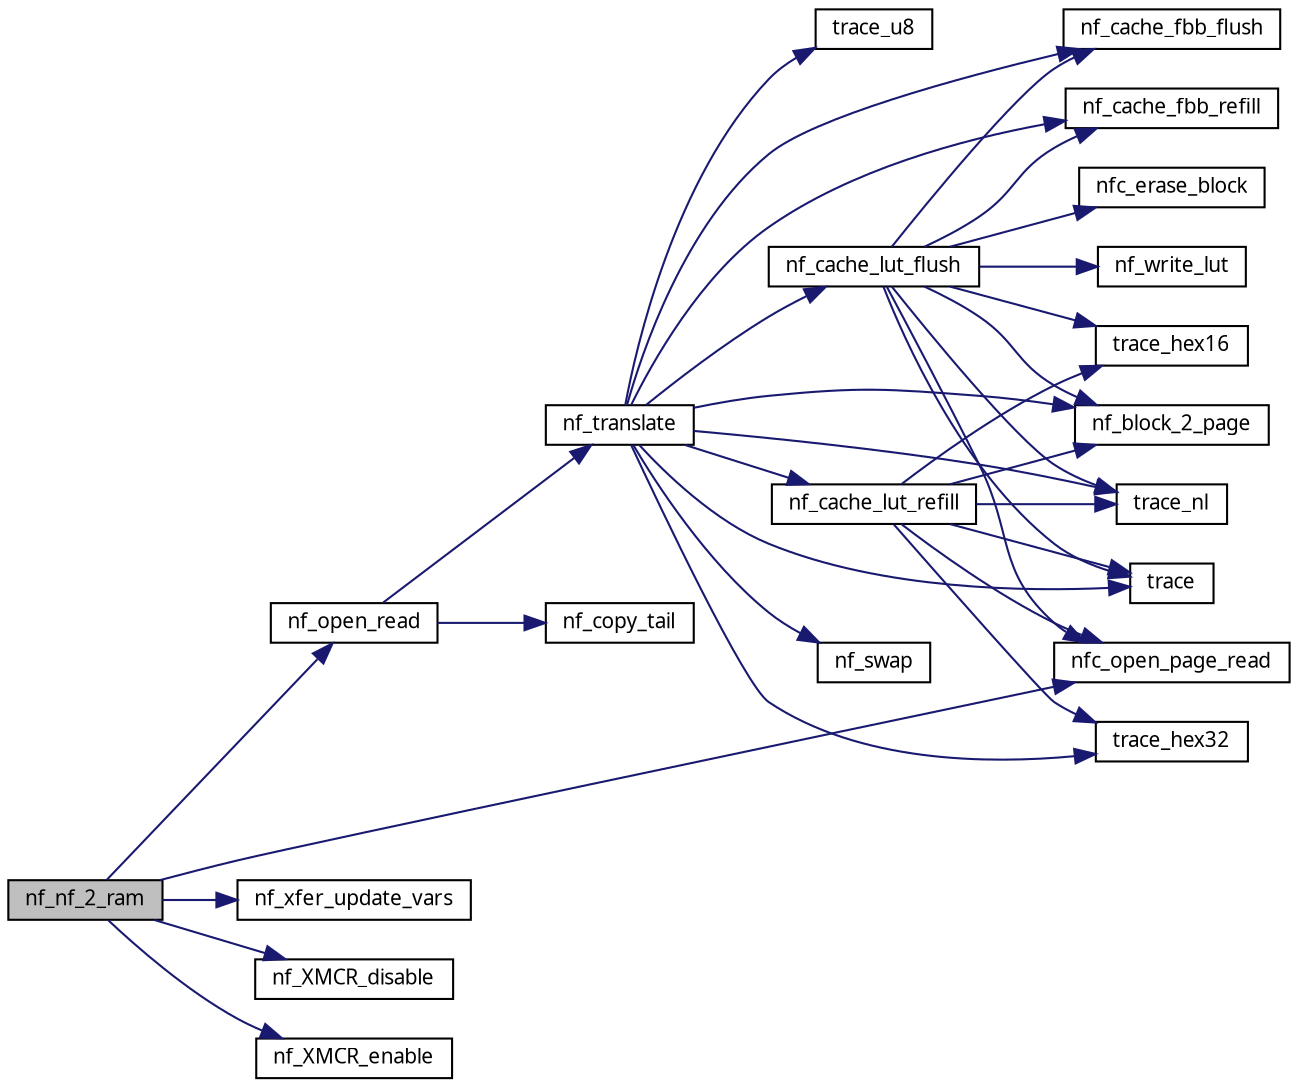 digraph G
{
  edge [fontname="FreeSans.ttf",fontsize=10,labelfontname="FreeSans.ttf",labelfontsize=10];
  node [fontname="FreeSans.ttf",fontsize=10,shape=record];
  rankdir=LR;
  Node1 [label="nf_nf_2_ram",height=0.2,width=0.4,color="black", fillcolor="grey75", style="filled" fontcolor="black"];
  Node1 -> Node2 [color="midnightblue",fontsize=10,style="solid",fontname="FreeSans.ttf"];
  Node2 [label="nf_open_read",height=0.2,width=0.4,color="black", fillcolor="white", style="filled",URL="$a00062.html#e55b89875aaa8140a7cba32fa683671a",tooltip="Prepare a read session on the flash memory."];
  Node2 -> Node3 [color="midnightblue",fontsize=10,style="solid",fontname="FreeSans.ttf"];
  Node3 [label="nf_copy_tail",height=0.2,width=0.4,color="black", fillcolor="white", style="filled",URL="$a00062.html#a38cbc2641b27ca8fe33b40dbfdd7486"];
  Node2 -> Node4 [color="midnightblue",fontsize=10,style="solid",fontname="FreeSans.ttf"];
  Node4 [label="nf_translate",height=0.2,width=0.4,color="black", fillcolor="white", style="filled",URL="$a00062.html#4a1dd64acf67b8ab91e9ea1c0b976c4f",tooltip="Translate a logical sector to physical parameters."];
  Node4 -> Node5 [color="midnightblue",fontsize=10,style="solid",fontname="FreeSans.ttf"];
  Node5 [label="nf_block_2_page",height=0.2,width=0.4,color="black", fillcolor="white", style="filled",URL="$a00062.html#f713bee0ed464d2bfa6876cd9d4ef296"];
  Node4 -> Node6 [color="midnightblue",fontsize=10,style="solid",fontname="FreeSans.ttf"];
  Node6 [label="nf_cache_fbb_flush",height=0.2,width=0.4,color="black", fillcolor="white", style="filled",URL="$a00062.html#4eb467f47ee05e8b863e8da657db4c2f",tooltip="Flushes the FBB cache into a new FBB entry."];
  Node4 -> Node7 [color="midnightblue",fontsize=10,style="solid",fontname="FreeSans.ttf"];
  Node7 [label="nf_cache_fbb_refill",height=0.2,width=0.4,color="black", fillcolor="white", style="filled",URL="$a00062.html#524dde7169bece3f9ce79e1c56d7412b",tooltip="Reload the FBB cache memory, starting from 0."];
  Node4 -> Node8 [color="midnightblue",fontsize=10,style="solid",fontname="FreeSans.ttf"];
  Node8 [label="nf_cache_lut_flush",height=0.2,width=0.4,color="black", fillcolor="white", style="filled",URL="$a00062.html#c029fba5c62db088a077b69802d61f91",tooltip="Flushes the LUT cache into a new LUT entry."];
  Node8 -> Node5 [color="midnightblue",fontsize=10,style="solid",fontname="FreeSans.ttf"];
  Node8 -> Node6 [color="midnightblue",fontsize=10,style="solid",fontname="FreeSans.ttf"];
  Node8 -> Node7 [color="midnightblue",fontsize=10,style="solid",fontname="FreeSans.ttf"];
  Node8 -> Node9 [color="midnightblue",fontsize=10,style="solid",fontname="FreeSans.ttf"];
  Node9 [label="nf_write_lut",height=0.2,width=0.4,color="black", fillcolor="white", style="filled",URL="$a00062.html#4033ef04a3cbd39dc9d6071c6d7c2a9b",tooltip="Writes a LUT in memory from a buffer."];
  Node8 -> Node10 [color="midnightblue",fontsize=10,style="solid",fontname="FreeSans.ttf"];
  Node10 [label="nfc_erase_block",height=0.2,width=0.4,color="black", fillcolor="white", style="filled",URL="$a00060.html#4a7f7eed66f5eb678e4a96ae5dc32486",tooltip="Erases a block."];
  Node8 -> Node11 [color="midnightblue",fontsize=10,style="solid",fontname="FreeSans.ttf"];
  Node11 [label="nfc_open_page_read",height=0.2,width=0.4,color="black", fillcolor="white", style="filled",URL="$a00060.html#a0a322a0237ff247248591adb2b10fab",tooltip="Opens a page for read."];
  Node8 -> Node12 [color="midnightblue",fontsize=10,style="solid",fontname="FreeSans.ttf"];
  Node12 [label="trace",height=0.2,width=0.4,color="black", fillcolor="white", style="filled",URL="$a00043.html#33937de27cd71c4dab3027caaae4fdf9",tooltip="Fonction used for send a texte on OCD/Serial Debug Interface."];
  Node8 -> Node13 [color="midnightblue",fontsize=10,style="solid",fontname="FreeSans.ttf"];
  Node13 [label="trace_hex16",height=0.2,width=0.4,color="black", fillcolor="white", style="filled",URL="$a00043.html#b2fa7a964f1f12c6d41357ac95c452a9"];
  Node8 -> Node14 [color="midnightblue",fontsize=10,style="solid",fontname="FreeSans.ttf"];
  Node14 [label="trace_nl",height=0.2,width=0.4,color="black", fillcolor="white", style="filled",URL="$a00043.html#9b606c2b7ffbe1b46600f9719fc6caa6"];
  Node4 -> Node15 [color="midnightblue",fontsize=10,style="solid",fontname="FreeSans.ttf"];
  Node15 [label="nf_cache_lut_refill",height=0.2,width=0.4,color="black", fillcolor="white", style="filled",URL="$a00062.html#a41b7176d88738a2110b2f2e840f73ac",tooltip="Reload the LUT cache memory, starting from the specified logical block number given..."];
  Node15 -> Node5 [color="midnightblue",fontsize=10,style="solid",fontname="FreeSans.ttf"];
  Node15 -> Node11 [color="midnightblue",fontsize=10,style="solid",fontname="FreeSans.ttf"];
  Node15 -> Node12 [color="midnightblue",fontsize=10,style="solid",fontname="FreeSans.ttf"];
  Node15 -> Node13 [color="midnightblue",fontsize=10,style="solid",fontname="FreeSans.ttf"];
  Node15 -> Node16 [color="midnightblue",fontsize=10,style="solid",fontname="FreeSans.ttf"];
  Node16 [label="trace_hex32",height=0.2,width=0.4,color="black", fillcolor="white", style="filled",URL="$a00043.html#1f752dbcd0990c4943d2a3e6cb757748"];
  Node15 -> Node14 [color="midnightblue",fontsize=10,style="solid",fontname="FreeSans.ttf"];
  Node4 -> Node17 [color="midnightblue",fontsize=10,style="solid",fontname="FreeSans.ttf"];
  Node17 [label="nf_swap",height=0.2,width=0.4,color="black", fillcolor="white", style="filled",URL="$a00062.html#1a579e74d337851734361358c99c603e",tooltip="Swap 2 blocks from the LUT and the FBB."];
  Node4 -> Node12 [color="midnightblue",fontsize=10,style="solid",fontname="FreeSans.ttf"];
  Node4 -> Node16 [color="midnightblue",fontsize=10,style="solid",fontname="FreeSans.ttf"];
  Node4 -> Node14 [color="midnightblue",fontsize=10,style="solid",fontname="FreeSans.ttf"];
  Node4 -> Node18 [color="midnightblue",fontsize=10,style="solid",fontname="FreeSans.ttf"];
  Node18 [label="trace_u8",height=0.2,width=0.4,color="black", fillcolor="white", style="filled",URL="$a00043.html#d4bede103a48a856e8360af858be6c7a",tooltip="Fonction used to display a byte value in the decimal form on OCD/Serial Debug Interface..."];
  Node1 -> Node19 [color="midnightblue",fontsize=10,style="solid",fontname="FreeSans.ttf"];
  Node19 [label="nf_xfer_update_vars",height=0.2,width=0.4,color="black", fillcolor="white", style="filled",URL="$a00062.html#dffd0ae3871f945b0c9ec4fcdc45ee82",tooltip="This function update transfer variables, check if operation (read/write) is finished..."];
  Node1 -> Node20 [color="midnightblue",fontsize=10,style="solid",fontname="FreeSans.ttf"];
  Node20 [label="nf_XMCR_disable",height=0.2,width=0.4,color="black", fillcolor="white", style="filled",URL="$a00060.html#6008aafe936bca7bfc39a8db231c1e7b",tooltip="Disable the XMCR module of the AVR, to allow access to others peripherals that may..."];
  Node1 -> Node21 [color="midnightblue",fontsize=10,style="solid",fontname="FreeSans.ttf"];
  Node21 [label="nf_XMCR_enable",height=0.2,width=0.4,color="black", fillcolor="white", style="filled",URL="$a00060.html#2888ee8b7b2aad2f3e86eeff599729ca",tooltip="Enable the XMCR (Extending Memory Module) of the AVR to drive the NAND Flash."];
  Node1 -> Node11 [color="midnightblue",fontsize=10,style="solid",fontname="FreeSans.ttf"];
}
